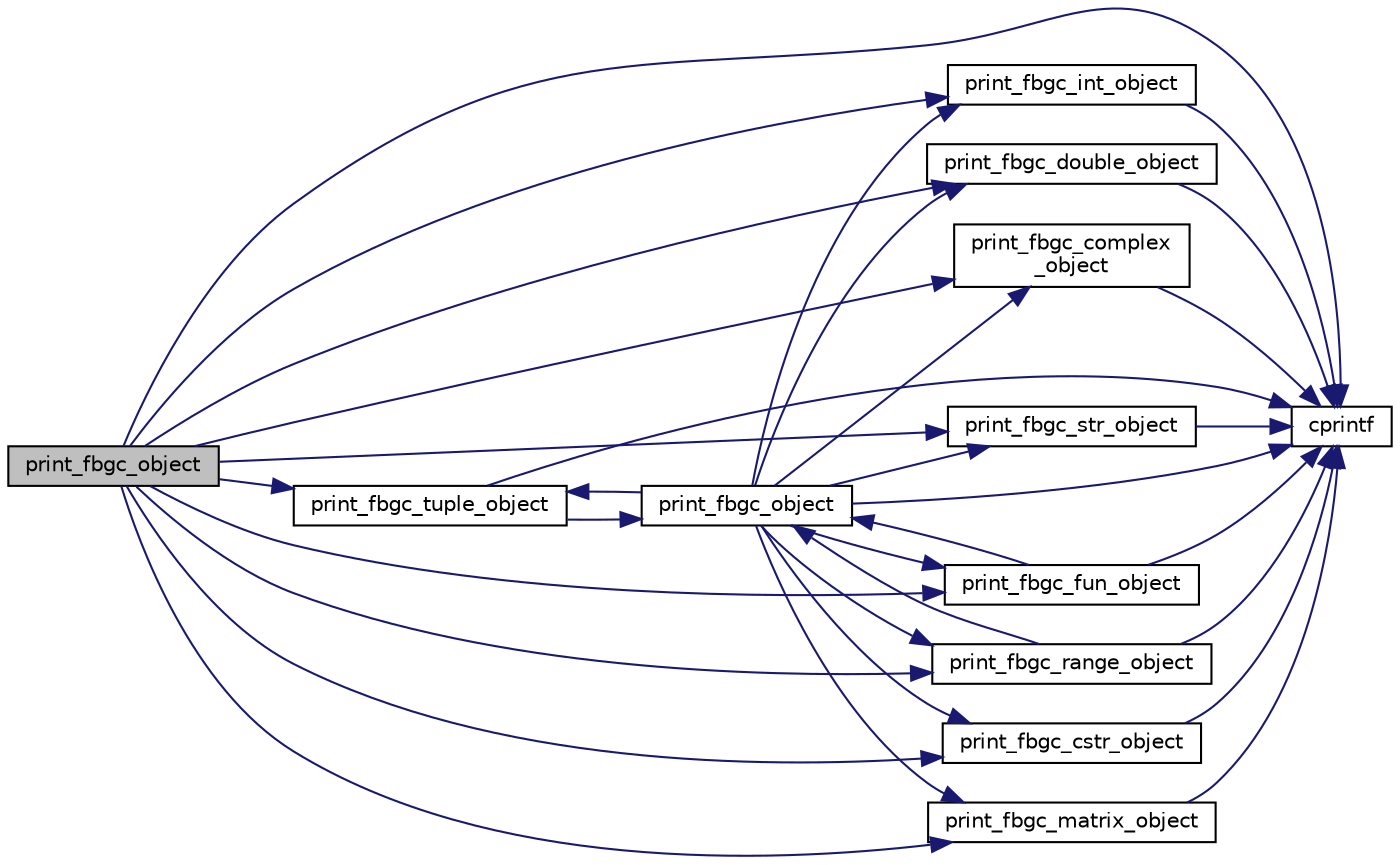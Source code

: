digraph "print_fbgc_object"
{
  edge [fontname="Helvetica",fontsize="10",labelfontname="Helvetica",labelfontsize="10"];
  node [fontname="Helvetica",fontsize="10",shape=record];
  rankdir="LR";
  Node109 [label="print_fbgc_object",height=0.2,width=0.4,color="black", fillcolor="grey75", style="filled", fontcolor="black"];
  Node109 -> Node110 [color="midnightblue",fontsize="10",style="solid"];
  Node110 [label="cprintf",height=0.2,width=0.4,color="black", fillcolor="white", style="filled",URL="$error_8c.html#a30fee765292b076e015fc846035f2550"];
  Node109 -> Node111 [color="midnightblue",fontsize="10",style="solid"];
  Node111 [label="print_fbgc_int_object",height=0.2,width=0.4,color="black", fillcolor="white", style="filled",URL="$int__object_8c.html#a0062dc9607e1f9bdf4fc960f981bb592"];
  Node111 -> Node110 [color="midnightblue",fontsize="10",style="solid"];
  Node109 -> Node112 [color="midnightblue",fontsize="10",style="solid"];
  Node112 [label="print_fbgc_double_object",height=0.2,width=0.4,color="black", fillcolor="white", style="filled",URL="$double__object_8c.html#a4872de0b7e3482c3414635499574c3a2"];
  Node112 -> Node110 [color="midnightblue",fontsize="10",style="solid"];
  Node109 -> Node113 [color="midnightblue",fontsize="10",style="solid"];
  Node113 [label="print_fbgc_complex\l_object",height=0.2,width=0.4,color="black", fillcolor="white", style="filled",URL="$complex__object_8c.html#a48882c21f5d339b41807108958456809"];
  Node113 -> Node110 [color="midnightblue",fontsize="10",style="solid"];
  Node109 -> Node114 [color="midnightblue",fontsize="10",style="solid"];
  Node114 [label="print_fbgc_str_object",height=0.2,width=0.4,color="black", fillcolor="white", style="filled",URL="$str__object_8c.html#a66e47da312848322ec0f6c783c8afd84"];
  Node114 -> Node110 [color="midnightblue",fontsize="10",style="solid"];
  Node109 -> Node115 [color="midnightblue",fontsize="10",style="solid"];
  Node115 [label="print_fbgc_cstr_object",height=0.2,width=0.4,color="black", fillcolor="white", style="filled",URL="$str__object_8c.html#af6c5743192c678d8081aef62a95b26c0"];
  Node115 -> Node110 [color="midnightblue",fontsize="10",style="solid"];
  Node109 -> Node116 [color="midnightblue",fontsize="10",style="solid"];
  Node116 [label="print_fbgc_tuple_object",height=0.2,width=0.4,color="black", fillcolor="white", style="filled",URL="$tuple__object_8c.html#a80ba9373477760391033dc0cdea35a6e"];
  Node116 -> Node110 [color="midnightblue",fontsize="10",style="solid"];
  Node116 -> Node117 [color="midnightblue",fontsize="10",style="solid"];
  Node117 [label="print_fbgc_object",height=0.2,width=0.4,color="black", fillcolor="white", style="filled",URL="$fbgc__object_8c.html#a692d3bb2e230f23caf8a28a250f7ef48"];
  Node117 -> Node110 [color="midnightblue",fontsize="10",style="solid"];
  Node117 -> Node111 [color="midnightblue",fontsize="10",style="solid"];
  Node117 -> Node112 [color="midnightblue",fontsize="10",style="solid"];
  Node117 -> Node113 [color="midnightblue",fontsize="10",style="solid"];
  Node117 -> Node114 [color="midnightblue",fontsize="10",style="solid"];
  Node117 -> Node115 [color="midnightblue",fontsize="10",style="solid"];
  Node117 -> Node116 [color="midnightblue",fontsize="10",style="solid"];
  Node117 -> Node118 [color="midnightblue",fontsize="10",style="solid"];
  Node118 [label="print_fbgc_matrix_object",height=0.2,width=0.4,color="black", fillcolor="white", style="filled",URL="$matrix__object_8c.html#a024f1c29208bf2fe7425896d1eb055e0"];
  Node118 -> Node110 [color="midnightblue",fontsize="10",style="solid"];
  Node117 -> Node119 [color="midnightblue",fontsize="10",style="solid"];
  Node119 [label="print_fbgc_fun_object",height=0.2,width=0.4,color="black", fillcolor="white", style="filled",URL="$fun__object_8c.html#a3e96dc0c25688e38eb2149d647dbbe0c"];
  Node119 -> Node110 [color="midnightblue",fontsize="10",style="solid"];
  Node119 -> Node117 [color="midnightblue",fontsize="10",style="solid"];
  Node117 -> Node120 [color="midnightblue",fontsize="10",style="solid"];
  Node120 [label="print_fbgc_range_object",height=0.2,width=0.4,color="black", fillcolor="white", style="filled",URL="$range__object_8c.html#ab8138fb21f5d4098f82847b2354af837"];
  Node120 -> Node110 [color="midnightblue",fontsize="10",style="solid"];
  Node120 -> Node117 [color="midnightblue",fontsize="10",style="solid"];
  Node109 -> Node118 [color="midnightblue",fontsize="10",style="solid"];
  Node109 -> Node119 [color="midnightblue",fontsize="10",style="solid"];
  Node109 -> Node120 [color="midnightblue",fontsize="10",style="solid"];
}
